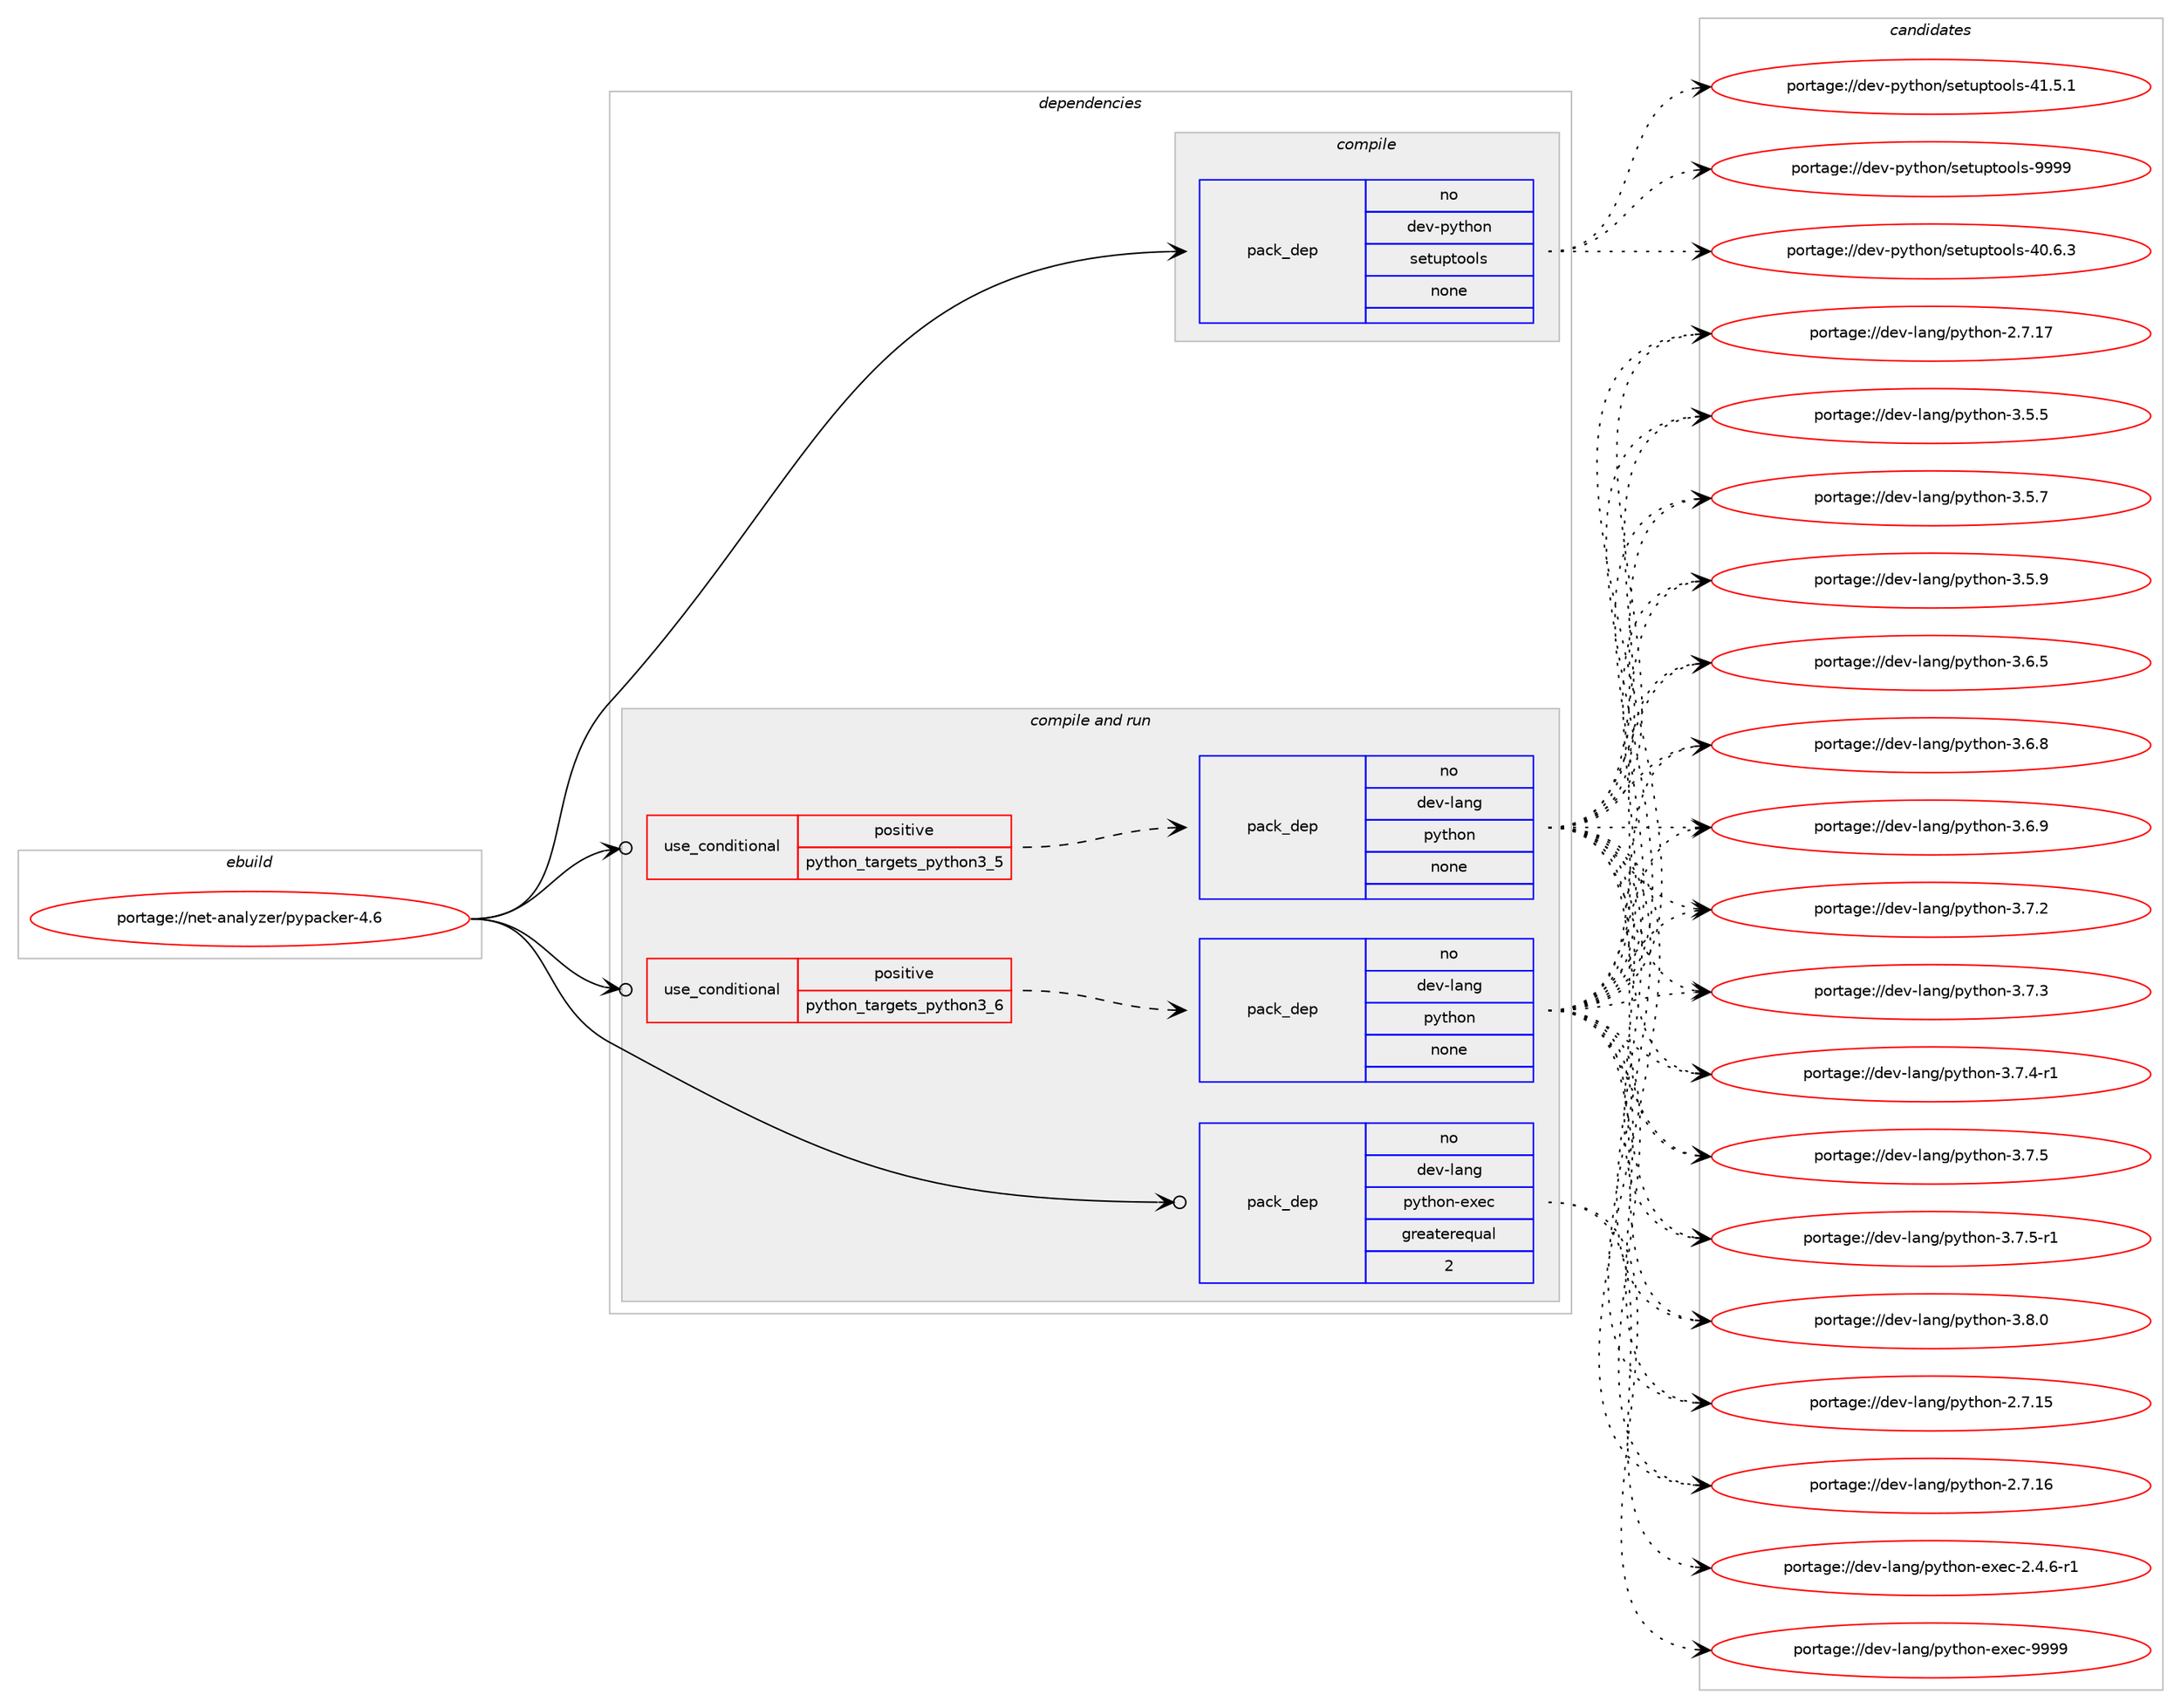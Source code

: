 digraph prolog {

# *************
# Graph options
# *************

newrank=true;
concentrate=true;
compound=true;
graph [rankdir=LR,fontname=Helvetica,fontsize=10,ranksep=1.5];#, ranksep=2.5, nodesep=0.2];
edge  [arrowhead=vee];
node  [fontname=Helvetica,fontsize=10];

# **********
# The ebuild
# **********

subgraph cluster_leftcol {
color=gray;
rank=same;
label=<<i>ebuild</i>>;
id [label="portage://net-analyzer/pypacker-4.6", color=red, width=4, href="../net-analyzer/pypacker-4.6.svg"];
}

# ****************
# The dependencies
# ****************

subgraph cluster_midcol {
color=gray;
label=<<i>dependencies</i>>;
subgraph cluster_compile {
fillcolor="#eeeeee";
style=filled;
label=<<i>compile</i>>;
subgraph pack255772 {
dependency348344 [label=<<TABLE BORDER="0" CELLBORDER="1" CELLSPACING="0" CELLPADDING="4" WIDTH="220"><TR><TD ROWSPAN="6" CELLPADDING="30">pack_dep</TD></TR><TR><TD WIDTH="110">no</TD></TR><TR><TD>dev-python</TD></TR><TR><TD>setuptools</TD></TR><TR><TD>none</TD></TR><TR><TD></TD></TR></TABLE>>, shape=none, color=blue];
}
id:e -> dependency348344:w [weight=20,style="solid",arrowhead="vee"];
}
subgraph cluster_compileandrun {
fillcolor="#eeeeee";
style=filled;
label=<<i>compile and run</i>>;
subgraph cond86836 {
dependency348345 [label=<<TABLE BORDER="0" CELLBORDER="1" CELLSPACING="0" CELLPADDING="4"><TR><TD ROWSPAN="3" CELLPADDING="10">use_conditional</TD></TR><TR><TD>positive</TD></TR><TR><TD>python_targets_python3_5</TD></TR></TABLE>>, shape=none, color=red];
subgraph pack255773 {
dependency348346 [label=<<TABLE BORDER="0" CELLBORDER="1" CELLSPACING="0" CELLPADDING="4" WIDTH="220"><TR><TD ROWSPAN="6" CELLPADDING="30">pack_dep</TD></TR><TR><TD WIDTH="110">no</TD></TR><TR><TD>dev-lang</TD></TR><TR><TD>python</TD></TR><TR><TD>none</TD></TR><TR><TD></TD></TR></TABLE>>, shape=none, color=blue];
}
dependency348345:e -> dependency348346:w [weight=20,style="dashed",arrowhead="vee"];
}
id:e -> dependency348345:w [weight=20,style="solid",arrowhead="odotvee"];
subgraph cond86837 {
dependency348347 [label=<<TABLE BORDER="0" CELLBORDER="1" CELLSPACING="0" CELLPADDING="4"><TR><TD ROWSPAN="3" CELLPADDING="10">use_conditional</TD></TR><TR><TD>positive</TD></TR><TR><TD>python_targets_python3_6</TD></TR></TABLE>>, shape=none, color=red];
subgraph pack255774 {
dependency348348 [label=<<TABLE BORDER="0" CELLBORDER="1" CELLSPACING="0" CELLPADDING="4" WIDTH="220"><TR><TD ROWSPAN="6" CELLPADDING="30">pack_dep</TD></TR><TR><TD WIDTH="110">no</TD></TR><TR><TD>dev-lang</TD></TR><TR><TD>python</TD></TR><TR><TD>none</TD></TR><TR><TD></TD></TR></TABLE>>, shape=none, color=blue];
}
dependency348347:e -> dependency348348:w [weight=20,style="dashed",arrowhead="vee"];
}
id:e -> dependency348347:w [weight=20,style="solid",arrowhead="odotvee"];
subgraph pack255775 {
dependency348349 [label=<<TABLE BORDER="0" CELLBORDER="1" CELLSPACING="0" CELLPADDING="4" WIDTH="220"><TR><TD ROWSPAN="6" CELLPADDING="30">pack_dep</TD></TR><TR><TD WIDTH="110">no</TD></TR><TR><TD>dev-lang</TD></TR><TR><TD>python-exec</TD></TR><TR><TD>greaterequal</TD></TR><TR><TD>2</TD></TR></TABLE>>, shape=none, color=blue];
}
id:e -> dependency348349:w [weight=20,style="solid",arrowhead="odotvee"];
}
subgraph cluster_run {
fillcolor="#eeeeee";
style=filled;
label=<<i>run</i>>;
}
}

# **************
# The candidates
# **************

subgraph cluster_choices {
rank=same;
color=gray;
label=<<i>candidates</i>>;

subgraph choice255772 {
color=black;
nodesep=1;
choiceportage100101118451121211161041111104711510111611711211611111110811545524846544651 [label="portage://dev-python/setuptools-40.6.3", color=red, width=4,href="../dev-python/setuptools-40.6.3.svg"];
choiceportage100101118451121211161041111104711510111611711211611111110811545524946534649 [label="portage://dev-python/setuptools-41.5.1", color=red, width=4,href="../dev-python/setuptools-41.5.1.svg"];
choiceportage10010111845112121116104111110471151011161171121161111111081154557575757 [label="portage://dev-python/setuptools-9999", color=red, width=4,href="../dev-python/setuptools-9999.svg"];
dependency348344:e -> choiceportage100101118451121211161041111104711510111611711211611111110811545524846544651:w [style=dotted,weight="100"];
dependency348344:e -> choiceportage100101118451121211161041111104711510111611711211611111110811545524946534649:w [style=dotted,weight="100"];
dependency348344:e -> choiceportage10010111845112121116104111110471151011161171121161111111081154557575757:w [style=dotted,weight="100"];
}
subgraph choice255773 {
color=black;
nodesep=1;
choiceportage10010111845108971101034711212111610411111045504655464953 [label="portage://dev-lang/python-2.7.15", color=red, width=4,href="../dev-lang/python-2.7.15.svg"];
choiceportage10010111845108971101034711212111610411111045504655464954 [label="portage://dev-lang/python-2.7.16", color=red, width=4,href="../dev-lang/python-2.7.16.svg"];
choiceportage10010111845108971101034711212111610411111045504655464955 [label="portage://dev-lang/python-2.7.17", color=red, width=4,href="../dev-lang/python-2.7.17.svg"];
choiceportage100101118451089711010347112121116104111110455146534653 [label="portage://dev-lang/python-3.5.5", color=red, width=4,href="../dev-lang/python-3.5.5.svg"];
choiceportage100101118451089711010347112121116104111110455146534655 [label="portage://dev-lang/python-3.5.7", color=red, width=4,href="../dev-lang/python-3.5.7.svg"];
choiceportage100101118451089711010347112121116104111110455146534657 [label="portage://dev-lang/python-3.5.9", color=red, width=4,href="../dev-lang/python-3.5.9.svg"];
choiceportage100101118451089711010347112121116104111110455146544653 [label="portage://dev-lang/python-3.6.5", color=red, width=4,href="../dev-lang/python-3.6.5.svg"];
choiceportage100101118451089711010347112121116104111110455146544656 [label="portage://dev-lang/python-3.6.8", color=red, width=4,href="../dev-lang/python-3.6.8.svg"];
choiceportage100101118451089711010347112121116104111110455146544657 [label="portage://dev-lang/python-3.6.9", color=red, width=4,href="../dev-lang/python-3.6.9.svg"];
choiceportage100101118451089711010347112121116104111110455146554650 [label="portage://dev-lang/python-3.7.2", color=red, width=4,href="../dev-lang/python-3.7.2.svg"];
choiceportage100101118451089711010347112121116104111110455146554651 [label="portage://dev-lang/python-3.7.3", color=red, width=4,href="../dev-lang/python-3.7.3.svg"];
choiceportage1001011184510897110103471121211161041111104551465546524511449 [label="portage://dev-lang/python-3.7.4-r1", color=red, width=4,href="../dev-lang/python-3.7.4-r1.svg"];
choiceportage100101118451089711010347112121116104111110455146554653 [label="portage://dev-lang/python-3.7.5", color=red, width=4,href="../dev-lang/python-3.7.5.svg"];
choiceportage1001011184510897110103471121211161041111104551465546534511449 [label="portage://dev-lang/python-3.7.5-r1", color=red, width=4,href="../dev-lang/python-3.7.5-r1.svg"];
choiceportage100101118451089711010347112121116104111110455146564648 [label="portage://dev-lang/python-3.8.0", color=red, width=4,href="../dev-lang/python-3.8.0.svg"];
dependency348346:e -> choiceportage10010111845108971101034711212111610411111045504655464953:w [style=dotted,weight="100"];
dependency348346:e -> choiceportage10010111845108971101034711212111610411111045504655464954:w [style=dotted,weight="100"];
dependency348346:e -> choiceportage10010111845108971101034711212111610411111045504655464955:w [style=dotted,weight="100"];
dependency348346:e -> choiceportage100101118451089711010347112121116104111110455146534653:w [style=dotted,weight="100"];
dependency348346:e -> choiceportage100101118451089711010347112121116104111110455146534655:w [style=dotted,weight="100"];
dependency348346:e -> choiceportage100101118451089711010347112121116104111110455146534657:w [style=dotted,weight="100"];
dependency348346:e -> choiceportage100101118451089711010347112121116104111110455146544653:w [style=dotted,weight="100"];
dependency348346:e -> choiceportage100101118451089711010347112121116104111110455146544656:w [style=dotted,weight="100"];
dependency348346:e -> choiceportage100101118451089711010347112121116104111110455146544657:w [style=dotted,weight="100"];
dependency348346:e -> choiceportage100101118451089711010347112121116104111110455146554650:w [style=dotted,weight="100"];
dependency348346:e -> choiceportage100101118451089711010347112121116104111110455146554651:w [style=dotted,weight="100"];
dependency348346:e -> choiceportage1001011184510897110103471121211161041111104551465546524511449:w [style=dotted,weight="100"];
dependency348346:e -> choiceportage100101118451089711010347112121116104111110455146554653:w [style=dotted,weight="100"];
dependency348346:e -> choiceportage1001011184510897110103471121211161041111104551465546534511449:w [style=dotted,weight="100"];
dependency348346:e -> choiceportage100101118451089711010347112121116104111110455146564648:w [style=dotted,weight="100"];
}
subgraph choice255774 {
color=black;
nodesep=1;
choiceportage10010111845108971101034711212111610411111045504655464953 [label="portage://dev-lang/python-2.7.15", color=red, width=4,href="../dev-lang/python-2.7.15.svg"];
choiceportage10010111845108971101034711212111610411111045504655464954 [label="portage://dev-lang/python-2.7.16", color=red, width=4,href="../dev-lang/python-2.7.16.svg"];
choiceportage10010111845108971101034711212111610411111045504655464955 [label="portage://dev-lang/python-2.7.17", color=red, width=4,href="../dev-lang/python-2.7.17.svg"];
choiceportage100101118451089711010347112121116104111110455146534653 [label="portage://dev-lang/python-3.5.5", color=red, width=4,href="../dev-lang/python-3.5.5.svg"];
choiceportage100101118451089711010347112121116104111110455146534655 [label="portage://dev-lang/python-3.5.7", color=red, width=4,href="../dev-lang/python-3.5.7.svg"];
choiceportage100101118451089711010347112121116104111110455146534657 [label="portage://dev-lang/python-3.5.9", color=red, width=4,href="../dev-lang/python-3.5.9.svg"];
choiceportage100101118451089711010347112121116104111110455146544653 [label="portage://dev-lang/python-3.6.5", color=red, width=4,href="../dev-lang/python-3.6.5.svg"];
choiceportage100101118451089711010347112121116104111110455146544656 [label="portage://dev-lang/python-3.6.8", color=red, width=4,href="../dev-lang/python-3.6.8.svg"];
choiceportage100101118451089711010347112121116104111110455146544657 [label="portage://dev-lang/python-3.6.9", color=red, width=4,href="../dev-lang/python-3.6.9.svg"];
choiceportage100101118451089711010347112121116104111110455146554650 [label="portage://dev-lang/python-3.7.2", color=red, width=4,href="../dev-lang/python-3.7.2.svg"];
choiceportage100101118451089711010347112121116104111110455146554651 [label="portage://dev-lang/python-3.7.3", color=red, width=4,href="../dev-lang/python-3.7.3.svg"];
choiceportage1001011184510897110103471121211161041111104551465546524511449 [label="portage://dev-lang/python-3.7.4-r1", color=red, width=4,href="../dev-lang/python-3.7.4-r1.svg"];
choiceportage100101118451089711010347112121116104111110455146554653 [label="portage://dev-lang/python-3.7.5", color=red, width=4,href="../dev-lang/python-3.7.5.svg"];
choiceportage1001011184510897110103471121211161041111104551465546534511449 [label="portage://dev-lang/python-3.7.5-r1", color=red, width=4,href="../dev-lang/python-3.7.5-r1.svg"];
choiceportage100101118451089711010347112121116104111110455146564648 [label="portage://dev-lang/python-3.8.0", color=red, width=4,href="../dev-lang/python-3.8.0.svg"];
dependency348348:e -> choiceportage10010111845108971101034711212111610411111045504655464953:w [style=dotted,weight="100"];
dependency348348:e -> choiceportage10010111845108971101034711212111610411111045504655464954:w [style=dotted,weight="100"];
dependency348348:e -> choiceportage10010111845108971101034711212111610411111045504655464955:w [style=dotted,weight="100"];
dependency348348:e -> choiceportage100101118451089711010347112121116104111110455146534653:w [style=dotted,weight="100"];
dependency348348:e -> choiceportage100101118451089711010347112121116104111110455146534655:w [style=dotted,weight="100"];
dependency348348:e -> choiceportage100101118451089711010347112121116104111110455146534657:w [style=dotted,weight="100"];
dependency348348:e -> choiceportage100101118451089711010347112121116104111110455146544653:w [style=dotted,weight="100"];
dependency348348:e -> choiceportage100101118451089711010347112121116104111110455146544656:w [style=dotted,weight="100"];
dependency348348:e -> choiceportage100101118451089711010347112121116104111110455146544657:w [style=dotted,weight="100"];
dependency348348:e -> choiceportage100101118451089711010347112121116104111110455146554650:w [style=dotted,weight="100"];
dependency348348:e -> choiceportage100101118451089711010347112121116104111110455146554651:w [style=dotted,weight="100"];
dependency348348:e -> choiceportage1001011184510897110103471121211161041111104551465546524511449:w [style=dotted,weight="100"];
dependency348348:e -> choiceportage100101118451089711010347112121116104111110455146554653:w [style=dotted,weight="100"];
dependency348348:e -> choiceportage1001011184510897110103471121211161041111104551465546534511449:w [style=dotted,weight="100"];
dependency348348:e -> choiceportage100101118451089711010347112121116104111110455146564648:w [style=dotted,weight="100"];
}
subgraph choice255775 {
color=black;
nodesep=1;
choiceportage10010111845108971101034711212111610411111045101120101994550465246544511449 [label="portage://dev-lang/python-exec-2.4.6-r1", color=red, width=4,href="../dev-lang/python-exec-2.4.6-r1.svg"];
choiceportage10010111845108971101034711212111610411111045101120101994557575757 [label="portage://dev-lang/python-exec-9999", color=red, width=4,href="../dev-lang/python-exec-9999.svg"];
dependency348349:e -> choiceportage10010111845108971101034711212111610411111045101120101994550465246544511449:w [style=dotted,weight="100"];
dependency348349:e -> choiceportage10010111845108971101034711212111610411111045101120101994557575757:w [style=dotted,weight="100"];
}
}

}
